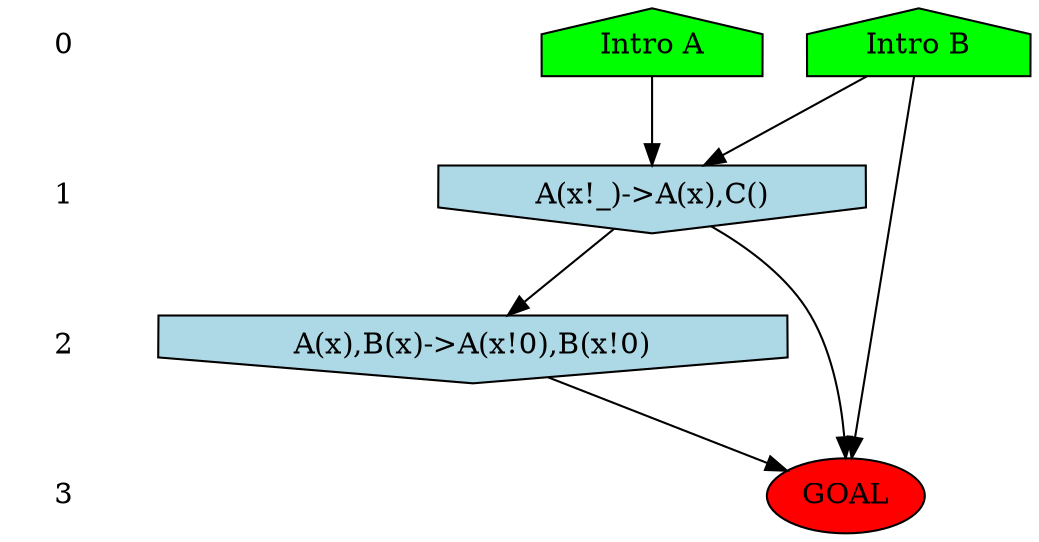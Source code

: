 /* Compression of 1 causal flows obtained in average at 1.048955E+01 t.u */
/* Compressed causal flows were: [1] */
digraph G{
 ranksep=.5 ; 
{ rank = same ; "0" [shape=plaintext] ; node_1 [label ="Intro A", shape=house, style=filled, fillcolor=green] ;
node_2 [label ="Intro B", shape=house, style=filled, fillcolor=green] ;
}
{ rank = same ; "1" [shape=plaintext] ; node_3 [label="A(x!_)->A(x),C()", shape=invhouse, style=filled, fillcolor = lightblue] ;
}
{ rank = same ; "2" [shape=plaintext] ; node_4 [label="A(x),B(x)->A(x!0),B(x!0)", shape=invhouse, style=filled, fillcolor = lightblue] ;
}
{ rank = same ; "3" [shape=plaintext] ; node_5 [label ="GOAL", style=filled, fillcolor=red] ;
}
"0" -> "1" [style="invis"]; 
"1" -> "2" [style="invis"]; 
"2" -> "3" [style="invis"]; 
node_1 -> node_3
node_2 -> node_3
node_3 -> node_4
node_2 -> node_5
node_3 -> node_5
node_4 -> node_5
}
/*
 Dot generation time: 0.004000
*/